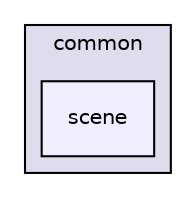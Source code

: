 digraph "platform/core/common/scene" {
  compound=true
  node [ fontsize="10", fontname="Helvetica"];
  edge [ labelfontsize="10", labelfontname="Helvetica"];
  subgraph clusterdir_ff47398fa61110350cc6863e3680f308 {
    graph [ bgcolor="#ddddee", pencolor="black", label="common" fontname="Helvetica", fontsize="10", URL="dir_ff47398fa61110350cc6863e3680f308.html"]
  dir_e495587e10dfada59ad7758a2f7f97be [shape=box, label="scene", style="filled", fillcolor="#eeeeff", pencolor="black", URL="dir_e495587e10dfada59ad7758a2f7f97be.html"];
  }
}
